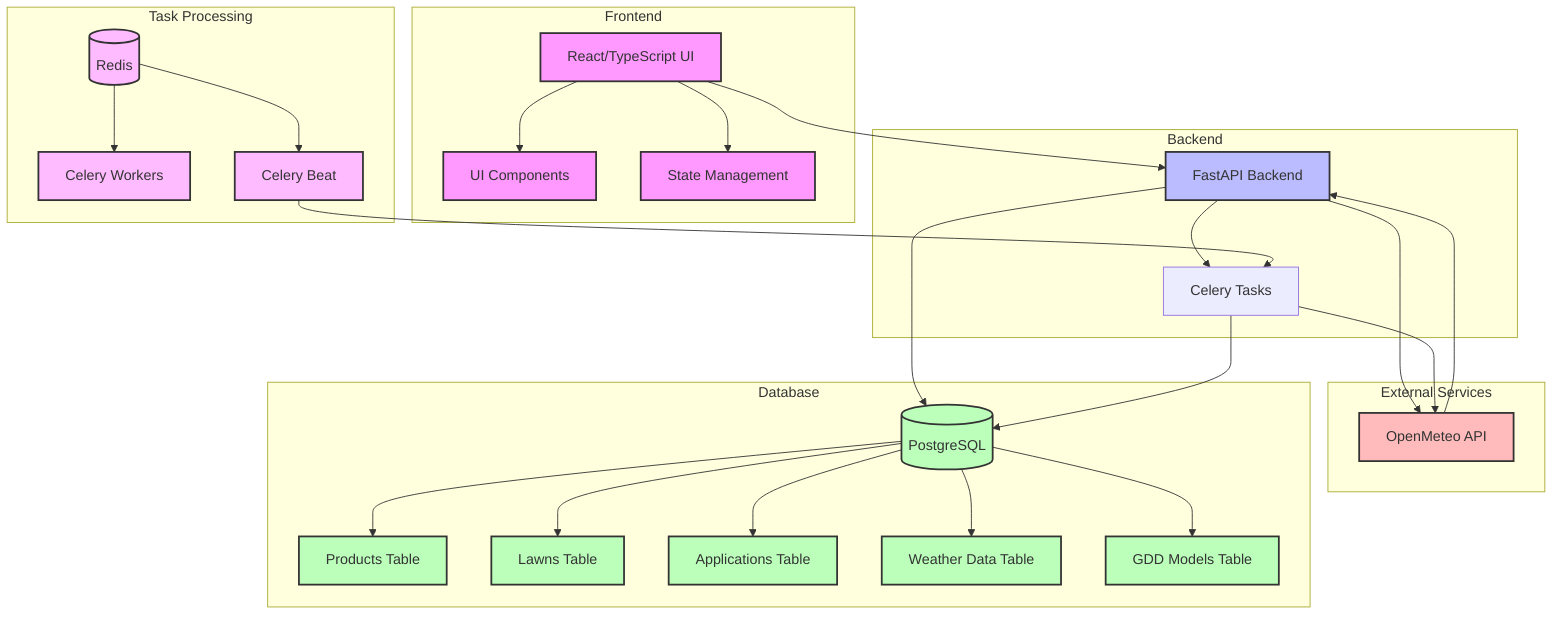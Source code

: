 graph TB
    subgraph Frontend
        UI[React/TypeScript UI]
        Components[UI Components]
        State[State Management]
        UI --> Components
        UI --> State
    end

    subgraph Backend
        API[FastAPI Backend]
        Tasks[Celery Tasks]
        API --> Tasks
    end

    subgraph External Services
        Weather[OpenMeteo API]
        Weather --> API
    end

    subgraph Database
        DB[(PostgreSQL)]
        Products[Products Table]
        Lawns[Lawns Table]
        Applications[Applications Table]
        WeatherData[Weather Data Table]
        GDDModels[GDD Models Table]
        DB --> Products
        DB --> Lawns
        DB --> Applications
        DB --> WeatherData
        DB --> GDDModels
    end

    subgraph Task Processing
        Redis[(Redis)]
        Celery[Celery Workers]
        Beat[Celery Beat]
        Redis --> Celery
        Redis --> Beat
    end

    UI --> API
    API --> DB
    Tasks --> DB
    Beat --> Tasks
    API --> Weather
    Tasks --> Weather

    classDef frontend fill:#f9f,stroke:#333,stroke-width:2px
    classDef backend fill:#bbf,stroke:#333,stroke-width:2px
    classDef database fill:#bfb,stroke:#333,stroke-width:2px
    classDef external fill:#fbb,stroke:#333,stroke-width:2px
    classDef tasks fill:#fbf,stroke:#333,stroke-width:2px

    class UI,Components,State frontend
    class API backend
    class DB,Products,Lawns,Applications,WeatherData,GDDModels database
    class Weather external
    class Redis,Celery,Beat tasks